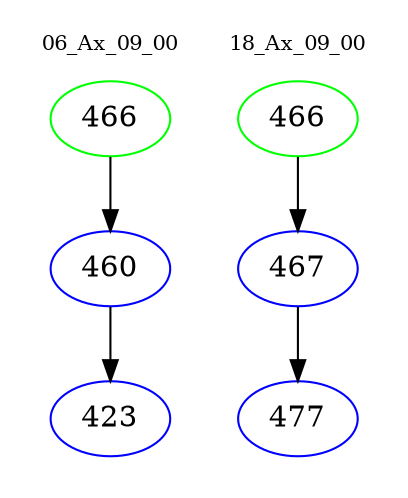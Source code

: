 digraph{
subgraph cluster_0 {
color = white
label = "06_Ax_09_00";
fontsize=10;
T0_466 [label="466", color="green"]
T0_466 -> T0_460 [color="black"]
T0_460 [label="460", color="blue"]
T0_460 -> T0_423 [color="black"]
T0_423 [label="423", color="blue"]
}
subgraph cluster_1 {
color = white
label = "18_Ax_09_00";
fontsize=10;
T1_466 [label="466", color="green"]
T1_466 -> T1_467 [color="black"]
T1_467 [label="467", color="blue"]
T1_467 -> T1_477 [color="black"]
T1_477 [label="477", color="blue"]
}
}
